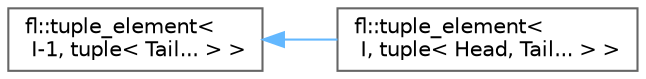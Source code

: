 digraph "Graphical Class Hierarchy"
{
 // INTERACTIVE_SVG=YES
 // LATEX_PDF_SIZE
  bgcolor="transparent";
  edge [fontname=Helvetica,fontsize=10,labelfontname=Helvetica,labelfontsize=10];
  node [fontname=Helvetica,fontsize=10,shape=box,height=0.2,width=0.4];
  rankdir="LR";
  Node0 [id="Node000000",label="fl::tuple_element\<\l I-1, tuple\< Tail... \> \>",height=0.2,width=0.4,color="grey40", fillcolor="white", style="filled",URL="$d4/d36/namespacefl.html",tooltip=" "];
  Node0 -> Node1 [id="edge200_Node000000_Node000001",dir="back",color="steelblue1",style="solid",tooltip=" "];
  Node1 [id="Node000001",label="fl::tuple_element\<\l I, tuple\< Head, Tail... \> \>",height=0.2,width=0.4,color="grey40", fillcolor="white", style="filled",URL="$dd/ddf/structfl_1_1tuple__element_3_01_i_00_01tuple_3_01_head_00_01_tail_8_8_8_01_4_01_4.html",tooltip=" "];
}
